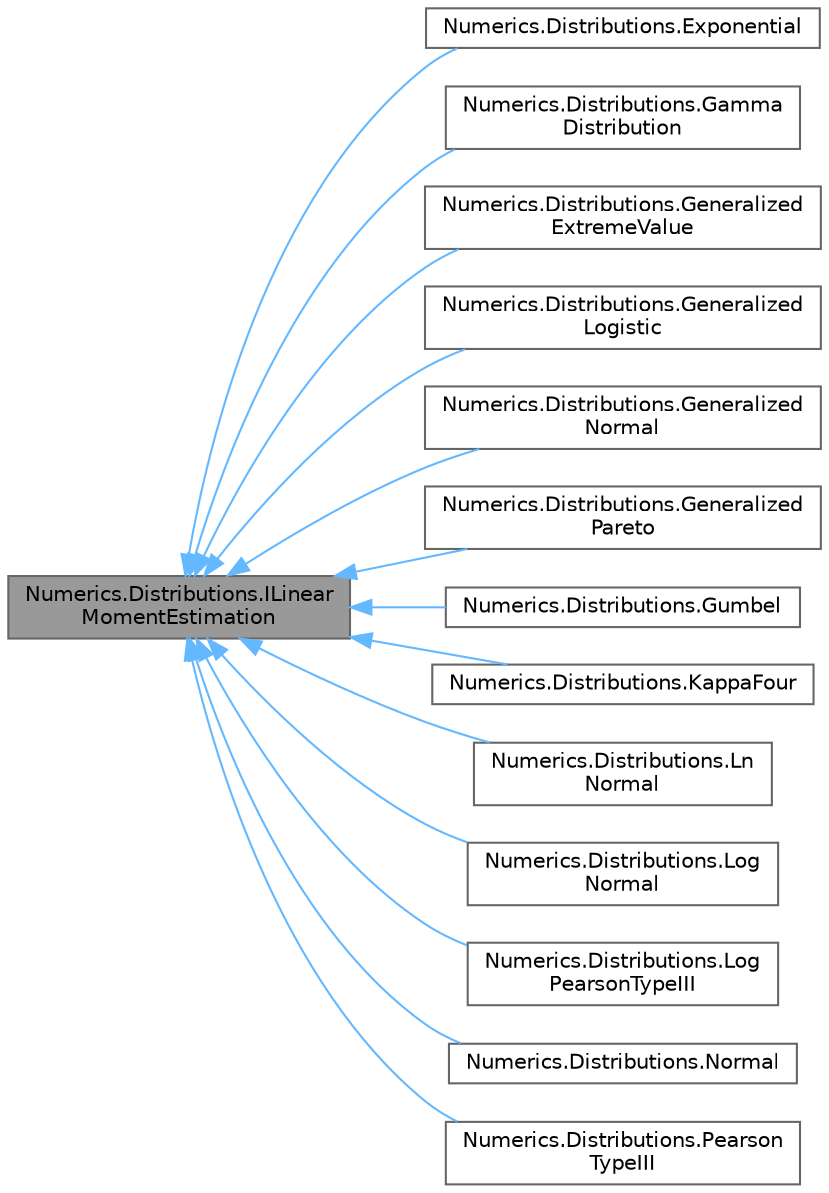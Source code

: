 digraph "Numerics.Distributions.ILinearMomentEstimation"
{
 // LATEX_PDF_SIZE
  bgcolor="transparent";
  edge [fontname=Helvetica,fontsize=10,labelfontname=Helvetica,labelfontsize=10];
  node [fontname=Helvetica,fontsize=10,shape=box,height=0.2,width=0.4];
  rankdir="LR";
  Node1 [id="Node000001",label="Numerics.Distributions.ILinear\lMomentEstimation",height=0.2,width=0.4,color="gray40", fillcolor="grey60", style="filled", fontcolor="black",tooltip="An interface for estimation by the method of linear moments."];
  Node1 -> Node2 [id="edge1_Node000001_Node000002",dir="back",color="steelblue1",style="solid",tooltip=" "];
  Node2 [id="Node000002",label="Numerics.Distributions.Exponential",height=0.2,width=0.4,color="gray40", fillcolor="white", style="filled",URL="$class_numerics_1_1_distributions_1_1_exponential.html",tooltip="The exponential distribution."];
  Node1 -> Node3 [id="edge2_Node000001_Node000003",dir="back",color="steelblue1",style="solid",tooltip=" "];
  Node3 [id="Node000003",label="Numerics.Distributions.Gamma\lDistribution",height=0.2,width=0.4,color="gray40", fillcolor="white", style="filled",URL="$class_numerics_1_1_distributions_1_1_gamma_distribution.html",tooltip="Gamma distribution."];
  Node1 -> Node4 [id="edge3_Node000001_Node000004",dir="back",color="steelblue1",style="solid",tooltip=" "];
  Node4 [id="Node000004",label="Numerics.Distributions.Generalized\lExtremeValue",height=0.2,width=0.4,color="gray40", fillcolor="white", style="filled",URL="$class_numerics_1_1_distributions_1_1_generalized_extreme_value.html",tooltip="The Generalized Extreme Value distribution."];
  Node1 -> Node5 [id="edge4_Node000001_Node000005",dir="back",color="steelblue1",style="solid",tooltip=" "];
  Node5 [id="Node000005",label="Numerics.Distributions.Generalized\lLogistic",height=0.2,width=0.4,color="gray40", fillcolor="white", style="filled",URL="$class_numerics_1_1_distributions_1_1_generalized_logistic.html",tooltip="The generalized logistic distribution."];
  Node1 -> Node6 [id="edge5_Node000001_Node000006",dir="back",color="steelblue1",style="solid",tooltip=" "];
  Node6 [id="Node000006",label="Numerics.Distributions.Generalized\lNormal",height=0.2,width=0.4,color="gray40", fillcolor="white", style="filled",URL="$class_numerics_1_1_distributions_1_1_generalized_normal.html",tooltip="The generalized normal distribution (LogNormal-3)."];
  Node1 -> Node7 [id="edge6_Node000001_Node000007",dir="back",color="steelblue1",style="solid",tooltip=" "];
  Node7 [id="Node000007",label="Numerics.Distributions.Generalized\lPareto",height=0.2,width=0.4,color="gray40", fillcolor="white", style="filled",URL="$class_numerics_1_1_distributions_1_1_generalized_pareto.html",tooltip="The generalized Pareto distribution."];
  Node1 -> Node8 [id="edge7_Node000001_Node000008",dir="back",color="steelblue1",style="solid",tooltip=" "];
  Node8 [id="Node000008",label="Numerics.Distributions.Gumbel",height=0.2,width=0.4,color="gray40", fillcolor="white", style="filled",URL="$class_numerics_1_1_distributions_1_1_gumbel.html",tooltip="The Gumbel (Extreme Value Type I) probability distribution."];
  Node1 -> Node9 [id="edge8_Node000001_Node000009",dir="back",color="steelblue1",style="solid",tooltip=" "];
  Node9 [id="Node000009",label="Numerics.Distributions.KappaFour",height=0.2,width=0.4,color="gray40", fillcolor="white", style="filled",URL="$class_numerics_1_1_distributions_1_1_kappa_four.html",tooltip="The Kappa-4 distribution."];
  Node1 -> Node10 [id="edge9_Node000001_Node000010",dir="back",color="steelblue1",style="solid",tooltip=" "];
  Node10 [id="Node000010",label="Numerics.Distributions.Ln\lNormal",height=0.2,width=0.4,color="gray40", fillcolor="white", style="filled",URL="$class_numerics_1_1_distributions_1_1_ln_normal.html",tooltip="The Ln-Normal (Galton) probability distribution."];
  Node1 -> Node11 [id="edge10_Node000001_Node000011",dir="back",color="steelblue1",style="solid",tooltip=" "];
  Node11 [id="Node000011",label="Numerics.Distributions.Log\lNormal",height=0.2,width=0.4,color="gray40", fillcolor="white", style="filled",URL="$class_numerics_1_1_distributions_1_1_log_normal.html",tooltip="The Log-Normal probability distribution."];
  Node1 -> Node12 [id="edge11_Node000001_Node000012",dir="back",color="steelblue1",style="solid",tooltip=" "];
  Node12 [id="Node000012",label="Numerics.Distributions.Log\lPearsonTypeIII",height=0.2,width=0.4,color="gray40", fillcolor="white", style="filled",URL="$class_numerics_1_1_distributions_1_1_log_pearson_type_i_i_i.html",tooltip="The log-Pearson Type III distribution."];
  Node1 -> Node13 [id="edge12_Node000001_Node000013",dir="back",color="steelblue1",style="solid",tooltip=" "];
  Node13 [id="Node000013",label="Numerics.Distributions.Normal",height=0.2,width=0.4,color="gray40", fillcolor="white", style="filled",URL="$class_numerics_1_1_distributions_1_1_normal.html",tooltip="The Normal (Gaussian) probability distribution."];
  Node1 -> Node14 [id="edge13_Node000001_Node000014",dir="back",color="steelblue1",style="solid",tooltip=" "];
  Node14 [id="Node000014",label="Numerics.Distributions.Pearson\lTypeIII",height=0.2,width=0.4,color="gray40", fillcolor="white", style="filled",URL="$class_numerics_1_1_distributions_1_1_pearson_type_i_i_i.html",tooltip="The Pearson Type III distribution."];
}
